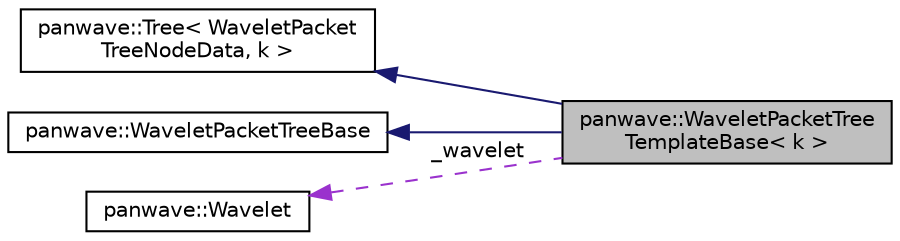 digraph "panwave::WaveletPacketTreeTemplateBase&lt; k &gt;"
{
  edge [fontname="Helvetica",fontsize="10",labelfontname="Helvetica",labelfontsize="10"];
  node [fontname="Helvetica",fontsize="10",shape=record];
  rankdir="LR";
  Node3 [label="panwave::WaveletPacketTree\lTemplateBase\< k \>",height=0.2,width=0.4,color="black", fillcolor="grey75", style="filled", fontcolor="black"];
  Node4 -> Node3 [dir="back",color="midnightblue",fontsize="10",style="solid",fontname="Helvetica"];
  Node4 [label="panwave::Tree\< WaveletPacket\lTreeNodeData, k \>",height=0.2,width=0.4,color="black", fillcolor="white", style="filled",URL="$classpanwave_1_1Tree.html"];
  Node5 -> Node3 [dir="back",color="midnightblue",fontsize="10",style="solid",fontname="Helvetica"];
  Node5 [label="panwave::WaveletPacketTreeBase",height=0.2,width=0.4,color="black", fillcolor="white", style="filled",URL="$classpanwave_1_1WaveletPacketTreeBase.html"];
  Node6 -> Node3 [dir="back",color="darkorchid3",fontsize="10",style="dashed",label=" _wavelet" ,fontname="Helvetica"];
  Node6 [label="panwave::Wavelet",height=0.2,width=0.4,color="black", fillcolor="white", style="filled",URL="$classpanwave_1_1Wavelet.html"];
}
